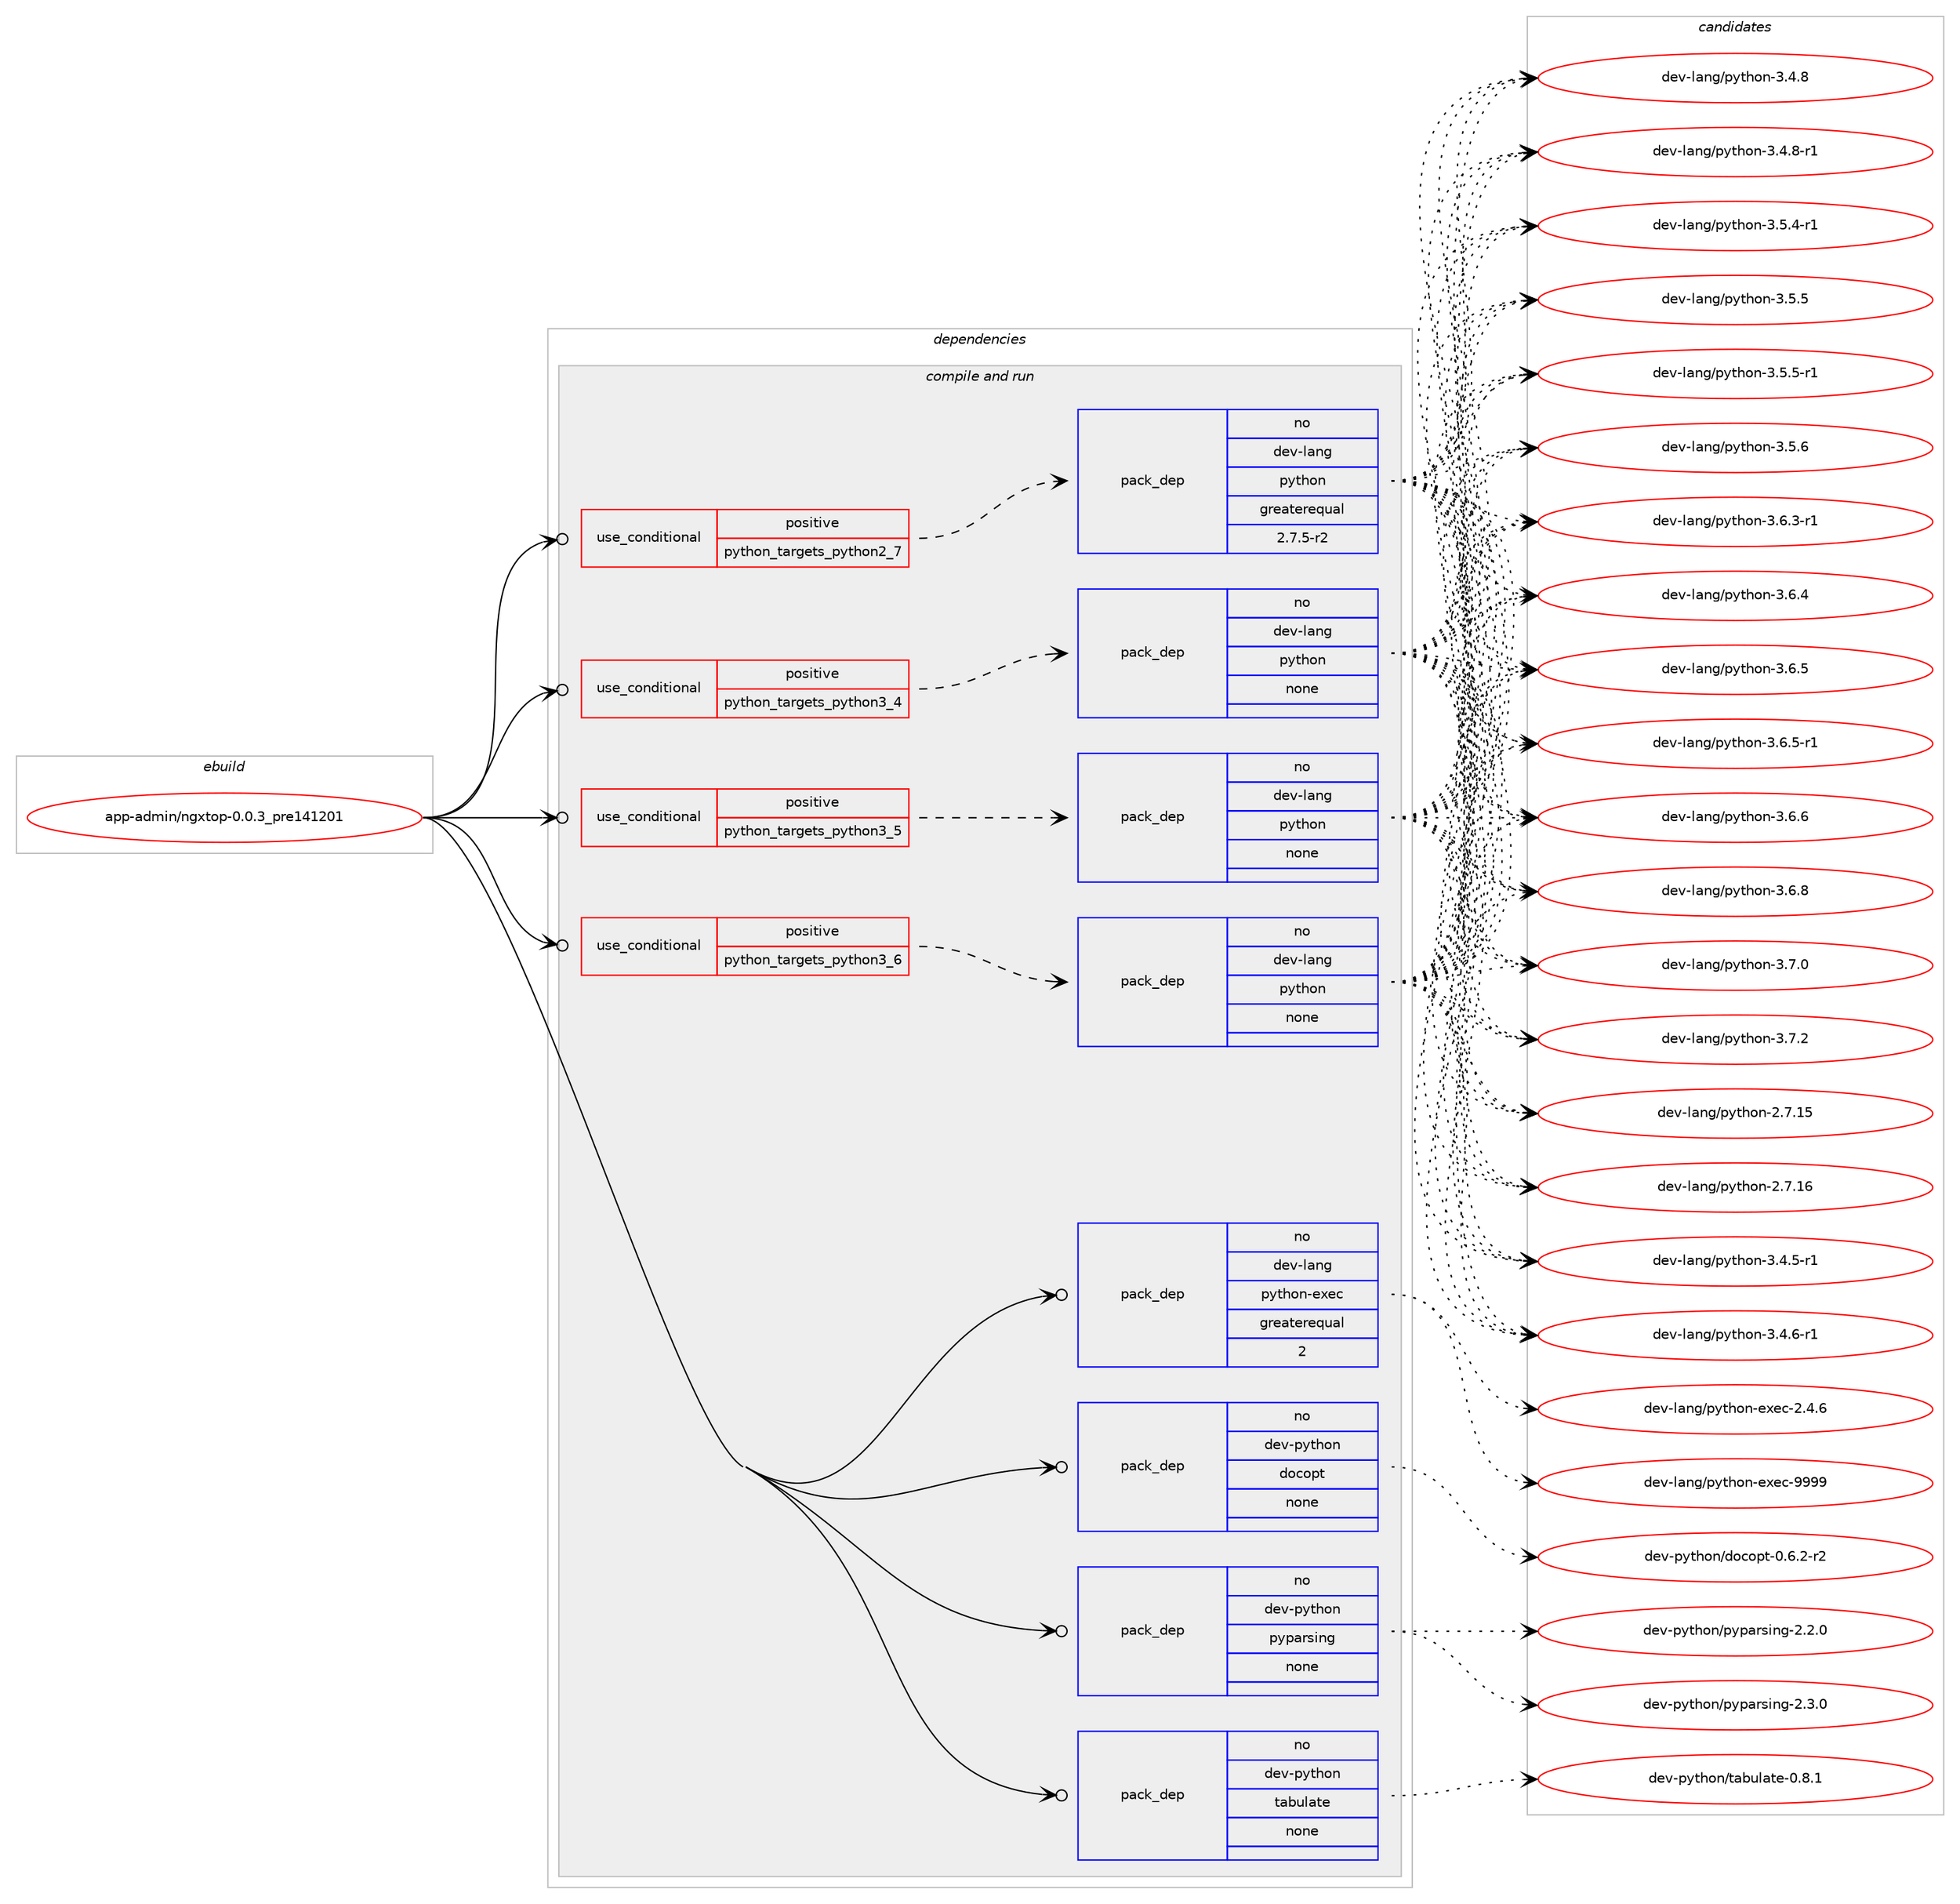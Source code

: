 digraph prolog {

# *************
# Graph options
# *************

newrank=true;
concentrate=true;
compound=true;
graph [rankdir=LR,fontname=Helvetica,fontsize=10,ranksep=1.5];#, ranksep=2.5, nodesep=0.2];
edge  [arrowhead=vee];
node  [fontname=Helvetica,fontsize=10];

# **********
# The ebuild
# **********

subgraph cluster_leftcol {
color=gray;
rank=same;
label=<<i>ebuild</i>>;
id [label="app-admin/ngxtop-0.0.3_pre141201", color=red, width=4, href="../app-admin/ngxtop-0.0.3_pre141201.svg"];
}

# ****************
# The dependencies
# ****************

subgraph cluster_midcol {
color=gray;
label=<<i>dependencies</i>>;
subgraph cluster_compile {
fillcolor="#eeeeee";
style=filled;
label=<<i>compile</i>>;
}
subgraph cluster_compileandrun {
fillcolor="#eeeeee";
style=filled;
label=<<i>compile and run</i>>;
subgraph cond345152 {
dependency1266707 [label=<<TABLE BORDER="0" CELLBORDER="1" CELLSPACING="0" CELLPADDING="4"><TR><TD ROWSPAN="3" CELLPADDING="10">use_conditional</TD></TR><TR><TD>positive</TD></TR><TR><TD>python_targets_python2_7</TD></TR></TABLE>>, shape=none, color=red];
subgraph pack901915 {
dependency1266708 [label=<<TABLE BORDER="0" CELLBORDER="1" CELLSPACING="0" CELLPADDING="4" WIDTH="220"><TR><TD ROWSPAN="6" CELLPADDING="30">pack_dep</TD></TR><TR><TD WIDTH="110">no</TD></TR><TR><TD>dev-lang</TD></TR><TR><TD>python</TD></TR><TR><TD>greaterequal</TD></TR><TR><TD>2.7.5-r2</TD></TR></TABLE>>, shape=none, color=blue];
}
dependency1266707:e -> dependency1266708:w [weight=20,style="dashed",arrowhead="vee"];
}
id:e -> dependency1266707:w [weight=20,style="solid",arrowhead="odotvee"];
subgraph cond345153 {
dependency1266709 [label=<<TABLE BORDER="0" CELLBORDER="1" CELLSPACING="0" CELLPADDING="4"><TR><TD ROWSPAN="3" CELLPADDING="10">use_conditional</TD></TR><TR><TD>positive</TD></TR><TR><TD>python_targets_python3_4</TD></TR></TABLE>>, shape=none, color=red];
subgraph pack901916 {
dependency1266710 [label=<<TABLE BORDER="0" CELLBORDER="1" CELLSPACING="0" CELLPADDING="4" WIDTH="220"><TR><TD ROWSPAN="6" CELLPADDING="30">pack_dep</TD></TR><TR><TD WIDTH="110">no</TD></TR><TR><TD>dev-lang</TD></TR><TR><TD>python</TD></TR><TR><TD>none</TD></TR><TR><TD></TD></TR></TABLE>>, shape=none, color=blue];
}
dependency1266709:e -> dependency1266710:w [weight=20,style="dashed",arrowhead="vee"];
}
id:e -> dependency1266709:w [weight=20,style="solid",arrowhead="odotvee"];
subgraph cond345154 {
dependency1266711 [label=<<TABLE BORDER="0" CELLBORDER="1" CELLSPACING="0" CELLPADDING="4"><TR><TD ROWSPAN="3" CELLPADDING="10">use_conditional</TD></TR><TR><TD>positive</TD></TR><TR><TD>python_targets_python3_5</TD></TR></TABLE>>, shape=none, color=red];
subgraph pack901917 {
dependency1266712 [label=<<TABLE BORDER="0" CELLBORDER="1" CELLSPACING="0" CELLPADDING="4" WIDTH="220"><TR><TD ROWSPAN="6" CELLPADDING="30">pack_dep</TD></TR><TR><TD WIDTH="110">no</TD></TR><TR><TD>dev-lang</TD></TR><TR><TD>python</TD></TR><TR><TD>none</TD></TR><TR><TD></TD></TR></TABLE>>, shape=none, color=blue];
}
dependency1266711:e -> dependency1266712:w [weight=20,style="dashed",arrowhead="vee"];
}
id:e -> dependency1266711:w [weight=20,style="solid",arrowhead="odotvee"];
subgraph cond345155 {
dependency1266713 [label=<<TABLE BORDER="0" CELLBORDER="1" CELLSPACING="0" CELLPADDING="4"><TR><TD ROWSPAN="3" CELLPADDING="10">use_conditional</TD></TR><TR><TD>positive</TD></TR><TR><TD>python_targets_python3_6</TD></TR></TABLE>>, shape=none, color=red];
subgraph pack901918 {
dependency1266714 [label=<<TABLE BORDER="0" CELLBORDER="1" CELLSPACING="0" CELLPADDING="4" WIDTH="220"><TR><TD ROWSPAN="6" CELLPADDING="30">pack_dep</TD></TR><TR><TD WIDTH="110">no</TD></TR><TR><TD>dev-lang</TD></TR><TR><TD>python</TD></TR><TR><TD>none</TD></TR><TR><TD></TD></TR></TABLE>>, shape=none, color=blue];
}
dependency1266713:e -> dependency1266714:w [weight=20,style="dashed",arrowhead="vee"];
}
id:e -> dependency1266713:w [weight=20,style="solid",arrowhead="odotvee"];
subgraph pack901919 {
dependency1266715 [label=<<TABLE BORDER="0" CELLBORDER="1" CELLSPACING="0" CELLPADDING="4" WIDTH="220"><TR><TD ROWSPAN="6" CELLPADDING="30">pack_dep</TD></TR><TR><TD WIDTH="110">no</TD></TR><TR><TD>dev-lang</TD></TR><TR><TD>python-exec</TD></TR><TR><TD>greaterequal</TD></TR><TR><TD>2</TD></TR></TABLE>>, shape=none, color=blue];
}
id:e -> dependency1266715:w [weight=20,style="solid",arrowhead="odotvee"];
subgraph pack901920 {
dependency1266716 [label=<<TABLE BORDER="0" CELLBORDER="1" CELLSPACING="0" CELLPADDING="4" WIDTH="220"><TR><TD ROWSPAN="6" CELLPADDING="30">pack_dep</TD></TR><TR><TD WIDTH="110">no</TD></TR><TR><TD>dev-python</TD></TR><TR><TD>docopt</TD></TR><TR><TD>none</TD></TR><TR><TD></TD></TR></TABLE>>, shape=none, color=blue];
}
id:e -> dependency1266716:w [weight=20,style="solid",arrowhead="odotvee"];
subgraph pack901921 {
dependency1266717 [label=<<TABLE BORDER="0" CELLBORDER="1" CELLSPACING="0" CELLPADDING="4" WIDTH="220"><TR><TD ROWSPAN="6" CELLPADDING="30">pack_dep</TD></TR><TR><TD WIDTH="110">no</TD></TR><TR><TD>dev-python</TD></TR><TR><TD>pyparsing</TD></TR><TR><TD>none</TD></TR><TR><TD></TD></TR></TABLE>>, shape=none, color=blue];
}
id:e -> dependency1266717:w [weight=20,style="solid",arrowhead="odotvee"];
subgraph pack901922 {
dependency1266718 [label=<<TABLE BORDER="0" CELLBORDER="1" CELLSPACING="0" CELLPADDING="4" WIDTH="220"><TR><TD ROWSPAN="6" CELLPADDING="30">pack_dep</TD></TR><TR><TD WIDTH="110">no</TD></TR><TR><TD>dev-python</TD></TR><TR><TD>tabulate</TD></TR><TR><TD>none</TD></TR><TR><TD></TD></TR></TABLE>>, shape=none, color=blue];
}
id:e -> dependency1266718:w [weight=20,style="solid",arrowhead="odotvee"];
}
subgraph cluster_run {
fillcolor="#eeeeee";
style=filled;
label=<<i>run</i>>;
}
}

# **************
# The candidates
# **************

subgraph cluster_choices {
rank=same;
color=gray;
label=<<i>candidates</i>>;

subgraph choice901915 {
color=black;
nodesep=1;
choice10010111845108971101034711212111610411111045504655464953 [label="dev-lang/python-2.7.15", color=red, width=4,href="../dev-lang/python-2.7.15.svg"];
choice10010111845108971101034711212111610411111045504655464954 [label="dev-lang/python-2.7.16", color=red, width=4,href="../dev-lang/python-2.7.16.svg"];
choice1001011184510897110103471121211161041111104551465246534511449 [label="dev-lang/python-3.4.5-r1", color=red, width=4,href="../dev-lang/python-3.4.5-r1.svg"];
choice1001011184510897110103471121211161041111104551465246544511449 [label="dev-lang/python-3.4.6-r1", color=red, width=4,href="../dev-lang/python-3.4.6-r1.svg"];
choice100101118451089711010347112121116104111110455146524656 [label="dev-lang/python-3.4.8", color=red, width=4,href="../dev-lang/python-3.4.8.svg"];
choice1001011184510897110103471121211161041111104551465246564511449 [label="dev-lang/python-3.4.8-r1", color=red, width=4,href="../dev-lang/python-3.4.8-r1.svg"];
choice1001011184510897110103471121211161041111104551465346524511449 [label="dev-lang/python-3.5.4-r1", color=red, width=4,href="../dev-lang/python-3.5.4-r1.svg"];
choice100101118451089711010347112121116104111110455146534653 [label="dev-lang/python-3.5.5", color=red, width=4,href="../dev-lang/python-3.5.5.svg"];
choice1001011184510897110103471121211161041111104551465346534511449 [label="dev-lang/python-3.5.5-r1", color=red, width=4,href="../dev-lang/python-3.5.5-r1.svg"];
choice100101118451089711010347112121116104111110455146534654 [label="dev-lang/python-3.5.6", color=red, width=4,href="../dev-lang/python-3.5.6.svg"];
choice1001011184510897110103471121211161041111104551465446514511449 [label="dev-lang/python-3.6.3-r1", color=red, width=4,href="../dev-lang/python-3.6.3-r1.svg"];
choice100101118451089711010347112121116104111110455146544652 [label="dev-lang/python-3.6.4", color=red, width=4,href="../dev-lang/python-3.6.4.svg"];
choice100101118451089711010347112121116104111110455146544653 [label="dev-lang/python-3.6.5", color=red, width=4,href="../dev-lang/python-3.6.5.svg"];
choice1001011184510897110103471121211161041111104551465446534511449 [label="dev-lang/python-3.6.5-r1", color=red, width=4,href="../dev-lang/python-3.6.5-r1.svg"];
choice100101118451089711010347112121116104111110455146544654 [label="dev-lang/python-3.6.6", color=red, width=4,href="../dev-lang/python-3.6.6.svg"];
choice100101118451089711010347112121116104111110455146544656 [label="dev-lang/python-3.6.8", color=red, width=4,href="../dev-lang/python-3.6.8.svg"];
choice100101118451089711010347112121116104111110455146554648 [label="dev-lang/python-3.7.0", color=red, width=4,href="../dev-lang/python-3.7.0.svg"];
choice100101118451089711010347112121116104111110455146554650 [label="dev-lang/python-3.7.2", color=red, width=4,href="../dev-lang/python-3.7.2.svg"];
dependency1266708:e -> choice10010111845108971101034711212111610411111045504655464953:w [style=dotted,weight="100"];
dependency1266708:e -> choice10010111845108971101034711212111610411111045504655464954:w [style=dotted,weight="100"];
dependency1266708:e -> choice1001011184510897110103471121211161041111104551465246534511449:w [style=dotted,weight="100"];
dependency1266708:e -> choice1001011184510897110103471121211161041111104551465246544511449:w [style=dotted,weight="100"];
dependency1266708:e -> choice100101118451089711010347112121116104111110455146524656:w [style=dotted,weight="100"];
dependency1266708:e -> choice1001011184510897110103471121211161041111104551465246564511449:w [style=dotted,weight="100"];
dependency1266708:e -> choice1001011184510897110103471121211161041111104551465346524511449:w [style=dotted,weight="100"];
dependency1266708:e -> choice100101118451089711010347112121116104111110455146534653:w [style=dotted,weight="100"];
dependency1266708:e -> choice1001011184510897110103471121211161041111104551465346534511449:w [style=dotted,weight="100"];
dependency1266708:e -> choice100101118451089711010347112121116104111110455146534654:w [style=dotted,weight="100"];
dependency1266708:e -> choice1001011184510897110103471121211161041111104551465446514511449:w [style=dotted,weight="100"];
dependency1266708:e -> choice100101118451089711010347112121116104111110455146544652:w [style=dotted,weight="100"];
dependency1266708:e -> choice100101118451089711010347112121116104111110455146544653:w [style=dotted,weight="100"];
dependency1266708:e -> choice1001011184510897110103471121211161041111104551465446534511449:w [style=dotted,weight="100"];
dependency1266708:e -> choice100101118451089711010347112121116104111110455146544654:w [style=dotted,weight="100"];
dependency1266708:e -> choice100101118451089711010347112121116104111110455146544656:w [style=dotted,weight="100"];
dependency1266708:e -> choice100101118451089711010347112121116104111110455146554648:w [style=dotted,weight="100"];
dependency1266708:e -> choice100101118451089711010347112121116104111110455146554650:w [style=dotted,weight="100"];
}
subgraph choice901916 {
color=black;
nodesep=1;
choice10010111845108971101034711212111610411111045504655464953 [label="dev-lang/python-2.7.15", color=red, width=4,href="../dev-lang/python-2.7.15.svg"];
choice10010111845108971101034711212111610411111045504655464954 [label="dev-lang/python-2.7.16", color=red, width=4,href="../dev-lang/python-2.7.16.svg"];
choice1001011184510897110103471121211161041111104551465246534511449 [label="dev-lang/python-3.4.5-r1", color=red, width=4,href="../dev-lang/python-3.4.5-r1.svg"];
choice1001011184510897110103471121211161041111104551465246544511449 [label="dev-lang/python-3.4.6-r1", color=red, width=4,href="../dev-lang/python-3.4.6-r1.svg"];
choice100101118451089711010347112121116104111110455146524656 [label="dev-lang/python-3.4.8", color=red, width=4,href="../dev-lang/python-3.4.8.svg"];
choice1001011184510897110103471121211161041111104551465246564511449 [label="dev-lang/python-3.4.8-r1", color=red, width=4,href="../dev-lang/python-3.4.8-r1.svg"];
choice1001011184510897110103471121211161041111104551465346524511449 [label="dev-lang/python-3.5.4-r1", color=red, width=4,href="../dev-lang/python-3.5.4-r1.svg"];
choice100101118451089711010347112121116104111110455146534653 [label="dev-lang/python-3.5.5", color=red, width=4,href="../dev-lang/python-3.5.5.svg"];
choice1001011184510897110103471121211161041111104551465346534511449 [label="dev-lang/python-3.5.5-r1", color=red, width=4,href="../dev-lang/python-3.5.5-r1.svg"];
choice100101118451089711010347112121116104111110455146534654 [label="dev-lang/python-3.5.6", color=red, width=4,href="../dev-lang/python-3.5.6.svg"];
choice1001011184510897110103471121211161041111104551465446514511449 [label="dev-lang/python-3.6.3-r1", color=red, width=4,href="../dev-lang/python-3.6.3-r1.svg"];
choice100101118451089711010347112121116104111110455146544652 [label="dev-lang/python-3.6.4", color=red, width=4,href="../dev-lang/python-3.6.4.svg"];
choice100101118451089711010347112121116104111110455146544653 [label="dev-lang/python-3.6.5", color=red, width=4,href="../dev-lang/python-3.6.5.svg"];
choice1001011184510897110103471121211161041111104551465446534511449 [label="dev-lang/python-3.6.5-r1", color=red, width=4,href="../dev-lang/python-3.6.5-r1.svg"];
choice100101118451089711010347112121116104111110455146544654 [label="dev-lang/python-3.6.6", color=red, width=4,href="../dev-lang/python-3.6.6.svg"];
choice100101118451089711010347112121116104111110455146544656 [label="dev-lang/python-3.6.8", color=red, width=4,href="../dev-lang/python-3.6.8.svg"];
choice100101118451089711010347112121116104111110455146554648 [label="dev-lang/python-3.7.0", color=red, width=4,href="../dev-lang/python-3.7.0.svg"];
choice100101118451089711010347112121116104111110455146554650 [label="dev-lang/python-3.7.2", color=red, width=4,href="../dev-lang/python-3.7.2.svg"];
dependency1266710:e -> choice10010111845108971101034711212111610411111045504655464953:w [style=dotted,weight="100"];
dependency1266710:e -> choice10010111845108971101034711212111610411111045504655464954:w [style=dotted,weight="100"];
dependency1266710:e -> choice1001011184510897110103471121211161041111104551465246534511449:w [style=dotted,weight="100"];
dependency1266710:e -> choice1001011184510897110103471121211161041111104551465246544511449:w [style=dotted,weight="100"];
dependency1266710:e -> choice100101118451089711010347112121116104111110455146524656:w [style=dotted,weight="100"];
dependency1266710:e -> choice1001011184510897110103471121211161041111104551465246564511449:w [style=dotted,weight="100"];
dependency1266710:e -> choice1001011184510897110103471121211161041111104551465346524511449:w [style=dotted,weight="100"];
dependency1266710:e -> choice100101118451089711010347112121116104111110455146534653:w [style=dotted,weight="100"];
dependency1266710:e -> choice1001011184510897110103471121211161041111104551465346534511449:w [style=dotted,weight="100"];
dependency1266710:e -> choice100101118451089711010347112121116104111110455146534654:w [style=dotted,weight="100"];
dependency1266710:e -> choice1001011184510897110103471121211161041111104551465446514511449:w [style=dotted,weight="100"];
dependency1266710:e -> choice100101118451089711010347112121116104111110455146544652:w [style=dotted,weight="100"];
dependency1266710:e -> choice100101118451089711010347112121116104111110455146544653:w [style=dotted,weight="100"];
dependency1266710:e -> choice1001011184510897110103471121211161041111104551465446534511449:w [style=dotted,weight="100"];
dependency1266710:e -> choice100101118451089711010347112121116104111110455146544654:w [style=dotted,weight="100"];
dependency1266710:e -> choice100101118451089711010347112121116104111110455146544656:w [style=dotted,weight="100"];
dependency1266710:e -> choice100101118451089711010347112121116104111110455146554648:w [style=dotted,weight="100"];
dependency1266710:e -> choice100101118451089711010347112121116104111110455146554650:w [style=dotted,weight="100"];
}
subgraph choice901917 {
color=black;
nodesep=1;
choice10010111845108971101034711212111610411111045504655464953 [label="dev-lang/python-2.7.15", color=red, width=4,href="../dev-lang/python-2.7.15.svg"];
choice10010111845108971101034711212111610411111045504655464954 [label="dev-lang/python-2.7.16", color=red, width=4,href="../dev-lang/python-2.7.16.svg"];
choice1001011184510897110103471121211161041111104551465246534511449 [label="dev-lang/python-3.4.5-r1", color=red, width=4,href="../dev-lang/python-3.4.5-r1.svg"];
choice1001011184510897110103471121211161041111104551465246544511449 [label="dev-lang/python-3.4.6-r1", color=red, width=4,href="../dev-lang/python-3.4.6-r1.svg"];
choice100101118451089711010347112121116104111110455146524656 [label="dev-lang/python-3.4.8", color=red, width=4,href="../dev-lang/python-3.4.8.svg"];
choice1001011184510897110103471121211161041111104551465246564511449 [label="dev-lang/python-3.4.8-r1", color=red, width=4,href="../dev-lang/python-3.4.8-r1.svg"];
choice1001011184510897110103471121211161041111104551465346524511449 [label="dev-lang/python-3.5.4-r1", color=red, width=4,href="../dev-lang/python-3.5.4-r1.svg"];
choice100101118451089711010347112121116104111110455146534653 [label="dev-lang/python-3.5.5", color=red, width=4,href="../dev-lang/python-3.5.5.svg"];
choice1001011184510897110103471121211161041111104551465346534511449 [label="dev-lang/python-3.5.5-r1", color=red, width=4,href="../dev-lang/python-3.5.5-r1.svg"];
choice100101118451089711010347112121116104111110455146534654 [label="dev-lang/python-3.5.6", color=red, width=4,href="../dev-lang/python-3.5.6.svg"];
choice1001011184510897110103471121211161041111104551465446514511449 [label="dev-lang/python-3.6.3-r1", color=red, width=4,href="../dev-lang/python-3.6.3-r1.svg"];
choice100101118451089711010347112121116104111110455146544652 [label="dev-lang/python-3.6.4", color=red, width=4,href="../dev-lang/python-3.6.4.svg"];
choice100101118451089711010347112121116104111110455146544653 [label="dev-lang/python-3.6.5", color=red, width=4,href="../dev-lang/python-3.6.5.svg"];
choice1001011184510897110103471121211161041111104551465446534511449 [label="dev-lang/python-3.6.5-r1", color=red, width=4,href="../dev-lang/python-3.6.5-r1.svg"];
choice100101118451089711010347112121116104111110455146544654 [label="dev-lang/python-3.6.6", color=red, width=4,href="../dev-lang/python-3.6.6.svg"];
choice100101118451089711010347112121116104111110455146544656 [label="dev-lang/python-3.6.8", color=red, width=4,href="../dev-lang/python-3.6.8.svg"];
choice100101118451089711010347112121116104111110455146554648 [label="dev-lang/python-3.7.0", color=red, width=4,href="../dev-lang/python-3.7.0.svg"];
choice100101118451089711010347112121116104111110455146554650 [label="dev-lang/python-3.7.2", color=red, width=4,href="../dev-lang/python-3.7.2.svg"];
dependency1266712:e -> choice10010111845108971101034711212111610411111045504655464953:w [style=dotted,weight="100"];
dependency1266712:e -> choice10010111845108971101034711212111610411111045504655464954:w [style=dotted,weight="100"];
dependency1266712:e -> choice1001011184510897110103471121211161041111104551465246534511449:w [style=dotted,weight="100"];
dependency1266712:e -> choice1001011184510897110103471121211161041111104551465246544511449:w [style=dotted,weight="100"];
dependency1266712:e -> choice100101118451089711010347112121116104111110455146524656:w [style=dotted,weight="100"];
dependency1266712:e -> choice1001011184510897110103471121211161041111104551465246564511449:w [style=dotted,weight="100"];
dependency1266712:e -> choice1001011184510897110103471121211161041111104551465346524511449:w [style=dotted,weight="100"];
dependency1266712:e -> choice100101118451089711010347112121116104111110455146534653:w [style=dotted,weight="100"];
dependency1266712:e -> choice1001011184510897110103471121211161041111104551465346534511449:w [style=dotted,weight="100"];
dependency1266712:e -> choice100101118451089711010347112121116104111110455146534654:w [style=dotted,weight="100"];
dependency1266712:e -> choice1001011184510897110103471121211161041111104551465446514511449:w [style=dotted,weight="100"];
dependency1266712:e -> choice100101118451089711010347112121116104111110455146544652:w [style=dotted,weight="100"];
dependency1266712:e -> choice100101118451089711010347112121116104111110455146544653:w [style=dotted,weight="100"];
dependency1266712:e -> choice1001011184510897110103471121211161041111104551465446534511449:w [style=dotted,weight="100"];
dependency1266712:e -> choice100101118451089711010347112121116104111110455146544654:w [style=dotted,weight="100"];
dependency1266712:e -> choice100101118451089711010347112121116104111110455146544656:w [style=dotted,weight="100"];
dependency1266712:e -> choice100101118451089711010347112121116104111110455146554648:w [style=dotted,weight="100"];
dependency1266712:e -> choice100101118451089711010347112121116104111110455146554650:w [style=dotted,weight="100"];
}
subgraph choice901918 {
color=black;
nodesep=1;
choice10010111845108971101034711212111610411111045504655464953 [label="dev-lang/python-2.7.15", color=red, width=4,href="../dev-lang/python-2.7.15.svg"];
choice10010111845108971101034711212111610411111045504655464954 [label="dev-lang/python-2.7.16", color=red, width=4,href="../dev-lang/python-2.7.16.svg"];
choice1001011184510897110103471121211161041111104551465246534511449 [label="dev-lang/python-3.4.5-r1", color=red, width=4,href="../dev-lang/python-3.4.5-r1.svg"];
choice1001011184510897110103471121211161041111104551465246544511449 [label="dev-lang/python-3.4.6-r1", color=red, width=4,href="../dev-lang/python-3.4.6-r1.svg"];
choice100101118451089711010347112121116104111110455146524656 [label="dev-lang/python-3.4.8", color=red, width=4,href="../dev-lang/python-3.4.8.svg"];
choice1001011184510897110103471121211161041111104551465246564511449 [label="dev-lang/python-3.4.8-r1", color=red, width=4,href="../dev-lang/python-3.4.8-r1.svg"];
choice1001011184510897110103471121211161041111104551465346524511449 [label="dev-lang/python-3.5.4-r1", color=red, width=4,href="../dev-lang/python-3.5.4-r1.svg"];
choice100101118451089711010347112121116104111110455146534653 [label="dev-lang/python-3.5.5", color=red, width=4,href="../dev-lang/python-3.5.5.svg"];
choice1001011184510897110103471121211161041111104551465346534511449 [label="dev-lang/python-3.5.5-r1", color=red, width=4,href="../dev-lang/python-3.5.5-r1.svg"];
choice100101118451089711010347112121116104111110455146534654 [label="dev-lang/python-3.5.6", color=red, width=4,href="../dev-lang/python-3.5.6.svg"];
choice1001011184510897110103471121211161041111104551465446514511449 [label="dev-lang/python-3.6.3-r1", color=red, width=4,href="../dev-lang/python-3.6.3-r1.svg"];
choice100101118451089711010347112121116104111110455146544652 [label="dev-lang/python-3.6.4", color=red, width=4,href="../dev-lang/python-3.6.4.svg"];
choice100101118451089711010347112121116104111110455146544653 [label="dev-lang/python-3.6.5", color=red, width=4,href="../dev-lang/python-3.6.5.svg"];
choice1001011184510897110103471121211161041111104551465446534511449 [label="dev-lang/python-3.6.5-r1", color=red, width=4,href="../dev-lang/python-3.6.5-r1.svg"];
choice100101118451089711010347112121116104111110455146544654 [label="dev-lang/python-3.6.6", color=red, width=4,href="../dev-lang/python-3.6.6.svg"];
choice100101118451089711010347112121116104111110455146544656 [label="dev-lang/python-3.6.8", color=red, width=4,href="../dev-lang/python-3.6.8.svg"];
choice100101118451089711010347112121116104111110455146554648 [label="dev-lang/python-3.7.0", color=red, width=4,href="../dev-lang/python-3.7.0.svg"];
choice100101118451089711010347112121116104111110455146554650 [label="dev-lang/python-3.7.2", color=red, width=4,href="../dev-lang/python-3.7.2.svg"];
dependency1266714:e -> choice10010111845108971101034711212111610411111045504655464953:w [style=dotted,weight="100"];
dependency1266714:e -> choice10010111845108971101034711212111610411111045504655464954:w [style=dotted,weight="100"];
dependency1266714:e -> choice1001011184510897110103471121211161041111104551465246534511449:w [style=dotted,weight="100"];
dependency1266714:e -> choice1001011184510897110103471121211161041111104551465246544511449:w [style=dotted,weight="100"];
dependency1266714:e -> choice100101118451089711010347112121116104111110455146524656:w [style=dotted,weight="100"];
dependency1266714:e -> choice1001011184510897110103471121211161041111104551465246564511449:w [style=dotted,weight="100"];
dependency1266714:e -> choice1001011184510897110103471121211161041111104551465346524511449:w [style=dotted,weight="100"];
dependency1266714:e -> choice100101118451089711010347112121116104111110455146534653:w [style=dotted,weight="100"];
dependency1266714:e -> choice1001011184510897110103471121211161041111104551465346534511449:w [style=dotted,weight="100"];
dependency1266714:e -> choice100101118451089711010347112121116104111110455146534654:w [style=dotted,weight="100"];
dependency1266714:e -> choice1001011184510897110103471121211161041111104551465446514511449:w [style=dotted,weight="100"];
dependency1266714:e -> choice100101118451089711010347112121116104111110455146544652:w [style=dotted,weight="100"];
dependency1266714:e -> choice100101118451089711010347112121116104111110455146544653:w [style=dotted,weight="100"];
dependency1266714:e -> choice1001011184510897110103471121211161041111104551465446534511449:w [style=dotted,weight="100"];
dependency1266714:e -> choice100101118451089711010347112121116104111110455146544654:w [style=dotted,weight="100"];
dependency1266714:e -> choice100101118451089711010347112121116104111110455146544656:w [style=dotted,weight="100"];
dependency1266714:e -> choice100101118451089711010347112121116104111110455146554648:w [style=dotted,weight="100"];
dependency1266714:e -> choice100101118451089711010347112121116104111110455146554650:w [style=dotted,weight="100"];
}
subgraph choice901919 {
color=black;
nodesep=1;
choice1001011184510897110103471121211161041111104510112010199455046524654 [label="dev-lang/python-exec-2.4.6", color=red, width=4,href="../dev-lang/python-exec-2.4.6.svg"];
choice10010111845108971101034711212111610411111045101120101994557575757 [label="dev-lang/python-exec-9999", color=red, width=4,href="../dev-lang/python-exec-9999.svg"];
dependency1266715:e -> choice1001011184510897110103471121211161041111104510112010199455046524654:w [style=dotted,weight="100"];
dependency1266715:e -> choice10010111845108971101034711212111610411111045101120101994557575757:w [style=dotted,weight="100"];
}
subgraph choice901920 {
color=black;
nodesep=1;
choice1001011184511212111610411111047100111991111121164548465446504511450 [label="dev-python/docopt-0.6.2-r2", color=red, width=4,href="../dev-python/docopt-0.6.2-r2.svg"];
dependency1266716:e -> choice1001011184511212111610411111047100111991111121164548465446504511450:w [style=dotted,weight="100"];
}
subgraph choice901921 {
color=black;
nodesep=1;
choice100101118451121211161041111104711212111297114115105110103455046504648 [label="dev-python/pyparsing-2.2.0", color=red, width=4,href="../dev-python/pyparsing-2.2.0.svg"];
choice100101118451121211161041111104711212111297114115105110103455046514648 [label="dev-python/pyparsing-2.3.0", color=red, width=4,href="../dev-python/pyparsing-2.3.0.svg"];
dependency1266717:e -> choice100101118451121211161041111104711212111297114115105110103455046504648:w [style=dotted,weight="100"];
dependency1266717:e -> choice100101118451121211161041111104711212111297114115105110103455046514648:w [style=dotted,weight="100"];
}
subgraph choice901922 {
color=black;
nodesep=1;
choice1001011184511212111610411111047116979811710897116101454846564649 [label="dev-python/tabulate-0.8.1", color=red, width=4,href="../dev-python/tabulate-0.8.1.svg"];
dependency1266718:e -> choice1001011184511212111610411111047116979811710897116101454846564649:w [style=dotted,weight="100"];
}
}

}
